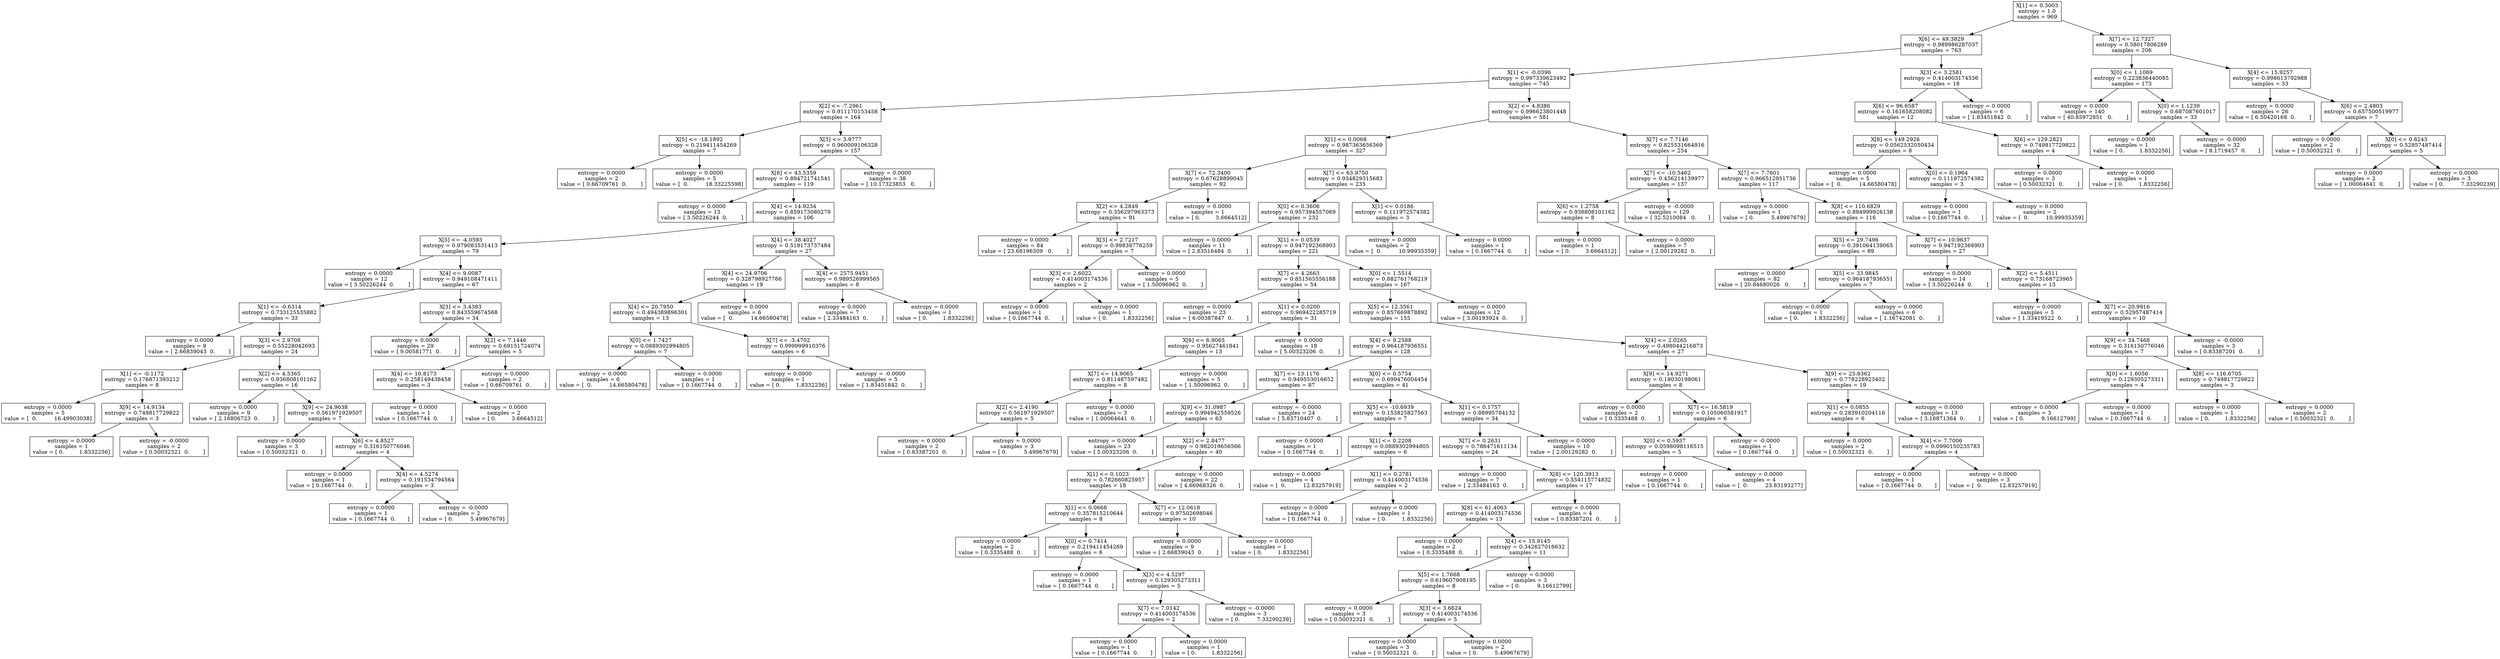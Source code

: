 digraph Tree {
0 [label="X[1] <= 0.3003\nentropy = 1.0\nsamples = 969", shape="box"] ;
1 [label="X[6] <= 49.3829\nentropy = 0.989986287037\nsamples = 763", shape="box"] ;
0 -> 1 ;
2 [label="X[1] <= -0.0396\nentropy = 0.997339623492\nsamples = 745", shape="box"] ;
1 -> 2 ;
3 [label="X[2] <= -7.2961\nentropy = 0.911170153458\nsamples = 164", shape="box"] ;
2 -> 3 ;
4 [label="X[5] <= -18.1892\nentropy = 0.219411454269\nsamples = 7", shape="box"] ;
3 -> 4 ;
5 [label="entropy = 0.0000\nsamples = 2\nvalue = [ 0.66709761  0.        ]", shape="box"] ;
4 -> 5 ;
6 [label="entropy = 0.0000\nsamples = 5\nvalue = [  0.          18.33225598]", shape="box"] ;
4 -> 6 ;
7 [label="X[3] <= 3.9777\nentropy = 0.960009106328\nsamples = 157", shape="box"] ;
3 -> 7 ;
8 [label="X[8] <= 43.5359\nentropy = 0.894721741541\nsamples = 119", shape="box"] ;
7 -> 8 ;
9 [label="entropy = 0.0000\nsamples = 13\nvalue = [ 3.50226244  0.        ]", shape="box"] ;
8 -> 9 ;
10 [label="X[4] <= 14.9234\nentropy = 0.859173080279\nsamples = 106", shape="box"] ;
8 -> 10 ;
11 [label="X[5] <= -4.0593\nentropy = 0.979083531413\nsamples = 79", shape="box"] ;
10 -> 11 ;
12 [label="entropy = 0.0000\nsamples = 12\nvalue = [ 3.50226244  0.        ]", shape="box"] ;
11 -> 12 ;
13 [label="X[4] <= 9.0087\nentropy = 0.949108471411\nsamples = 67", shape="box"] ;
11 -> 13 ;
14 [label="X[1] <= -0.6314\nentropy = 0.733125535882\nsamples = 33", shape="box"] ;
13 -> 14 ;
15 [label="entropy = 0.0000\nsamples = 9\nvalue = [ 2.66839043  0.        ]", shape="box"] ;
14 -> 15 ;
16 [label="X[3] <= 2.9708\nentropy = 0.55228042693\nsamples = 24", shape="box"] ;
14 -> 16 ;
17 [label="X[1] <= -0.1172\nentropy = 0.176871393212\nsamples = 8", shape="box"] ;
16 -> 17 ;
18 [label="entropy = 0.0000\nsamples = 5\nvalue = [  0.          16.49903038]", shape="box"] ;
17 -> 18 ;
19 [label="X[9] <= 14.9134\nentropy = 0.749817729822\nsamples = 3", shape="box"] ;
17 -> 19 ;
20 [label="entropy = 0.0000\nsamples = 1\nvalue = [ 0.         1.8332256]", shape="box"] ;
19 -> 20 ;
21 [label="entropy = -0.0000\nsamples = 2\nvalue = [ 0.50032321  0.        ]", shape="box"] ;
19 -> 21 ;
22 [label="X[2] <= 4.5365\nentropy = 0.936808101162\nsamples = 16", shape="box"] ;
16 -> 22 ;
23 [label="entropy = 0.0000\nsamples = 9\nvalue = [ 2.16806723  0.        ]", shape="box"] ;
22 -> 23 ;
24 [label="X[9] <= 24.9638\nentropy = 0.561971929507\nsamples = 7", shape="box"] ;
22 -> 24 ;
25 [label="entropy = 0.0000\nsamples = 3\nvalue = [ 0.50032321  0.        ]", shape="box"] ;
24 -> 25 ;
26 [label="X[6] <= 4.8527\nentropy = 0.316150776046\nsamples = 4", shape="box"] ;
24 -> 26 ;
27 [label="entropy = 0.0000\nsamples = 1\nvalue = [ 0.1667744  0.       ]", shape="box"] ;
26 -> 27 ;
28 [label="X[4] <= 4.5274\nentropy = 0.191534794564\nsamples = 3", shape="box"] ;
26 -> 28 ;
29 [label="entropy = 0.0000\nsamples = 1\nvalue = [ 0.1667744  0.       ]", shape="box"] ;
28 -> 29 ;
30 [label="entropy = -0.0000\nsamples = 2\nvalue = [ 0.          5.49967679]", shape="box"] ;
28 -> 30 ;
31 [label="X[3] <= 3.4383\nentropy = 0.843559674568\nsamples = 34", shape="box"] ;
13 -> 31 ;
32 [label="entropy = 0.0000\nsamples = 29\nvalue = [ 9.00581771  0.        ]", shape="box"] ;
31 -> 32 ;
33 [label="X[2] <= 7.1446\nentropy = 0.69151724074\nsamples = 5", shape="box"] ;
31 -> 33 ;
34 [label="X[4] <= 10.8173\nentropy = 0.258149438458\nsamples = 3", shape="box"] ;
33 -> 34 ;
35 [label="entropy = 0.0000\nsamples = 1\nvalue = [ 0.1667744  0.       ]", shape="box"] ;
34 -> 35 ;
36 [label="entropy = 0.0000\nsamples = 2\nvalue = [ 0.         3.6664512]", shape="box"] ;
34 -> 36 ;
37 [label="entropy = 0.0000\nsamples = 2\nvalue = [ 0.66709761  0.        ]", shape="box"] ;
33 -> 37 ;
38 [label="X[4] <= 38.4027\nentropy = 0.518173737484\nsamples = 27", shape="box"] ;
10 -> 38 ;
39 [label="X[4] <= 24.9706\nentropy = 0.328798927766\nsamples = 19", shape="box"] ;
38 -> 39 ;
40 [label="X[4] <= 20.7950\nentropy = 0.494389896301\nsamples = 13", shape="box"] ;
39 -> 40 ;
41 [label="X[0] <= 1.7427\nentropy = 0.0889302994805\nsamples = 7", shape="box"] ;
40 -> 41 ;
42 [label="entropy = 0.0000\nsamples = 6\nvalue = [  0.          14.66580478]", shape="box"] ;
41 -> 42 ;
43 [label="entropy = 0.0000\nsamples = 1\nvalue = [ 0.1667744  0.       ]", shape="box"] ;
41 -> 43 ;
44 [label="X[7] <= -3.4702\nentropy = 0.999999910376\nsamples = 6", shape="box"] ;
40 -> 44 ;
45 [label="entropy = 0.0000\nsamples = 1\nvalue = [ 0.         1.8332256]", shape="box"] ;
44 -> 45 ;
46 [label="entropy = -0.0000\nsamples = 5\nvalue = [ 1.83451842  0.        ]", shape="box"] ;
44 -> 46 ;
47 [label="entropy = 0.0000\nsamples = 6\nvalue = [  0.          14.66580478]", shape="box"] ;
39 -> 47 ;
48 [label="X[4] <= 2575.9451\nentropy = 0.989526999565\nsamples = 8", shape="box"] ;
38 -> 48 ;
49 [label="entropy = 0.0000\nsamples = 7\nvalue = [ 2.33484163  0.        ]", shape="box"] ;
48 -> 49 ;
50 [label="entropy = 0.0000\nsamples = 1\nvalue = [ 0.         1.8332256]", shape="box"] ;
48 -> 50 ;
51 [label="entropy = 0.0000\nsamples = 38\nvalue = [ 10.17323853   0.        ]", shape="box"] ;
7 -> 51 ;
52 [label="X[2] <= 4.8386\nentropy = 0.996623801448\nsamples = 581", shape="box"] ;
2 -> 52 ;
53 [label="X[1] <= 0.0068\nentropy = 0.987363656369\nsamples = 327", shape="box"] ;
52 -> 53 ;
54 [label="X[7] <= 72.3400\nentropy = 0.67628899045\nsamples = 92", shape="box"] ;
53 -> 54 ;
55 [label="X[2] <= 4.2849\nentropy = 0.356297963373\nsamples = 91", shape="box"] ;
54 -> 55 ;
56 [label="entropy = 0.0000\nsamples = 84\nvalue = [ 23.68196509   0.        ]", shape="box"] ;
55 -> 56 ;
57 [label="X[3] <= 2.7217\nentropy = 0.99838776259\nsamples = 7", shape="box"] ;
55 -> 57 ;
58 [label="X[3] <= 2.6022\nentropy = 0.414003174536\nsamples = 2", shape="box"] ;
57 -> 58 ;
59 [label="entropy = 0.0000\nsamples = 1\nvalue = [ 0.1667744  0.       ]", shape="box"] ;
58 -> 59 ;
60 [label="entropy = 0.0000\nsamples = 1\nvalue = [ 0.         1.8332256]", shape="box"] ;
58 -> 60 ;
61 [label="entropy = 0.0000\nsamples = 5\nvalue = [ 1.50096962  0.        ]", shape="box"] ;
57 -> 61 ;
62 [label="entropy = 0.0000\nsamples = 1\nvalue = [ 0.         3.6664512]", shape="box"] ;
54 -> 62 ;
63 [label="X[7] <= 63.9750\nentropy = 0.934829315683\nsamples = 235", shape="box"] ;
53 -> 63 ;
64 [label="X[0] <= 0.3606\nentropy = 0.957394557069\nsamples = 232", shape="box"] ;
63 -> 64 ;
65 [label="entropy = 0.0000\nsamples = 11\nvalue = [ 2.83516484  0.        ]", shape="box"] ;
64 -> 65 ;
66 [label="X[1] <= 0.0539\nentropy = 0.947192368903\nsamples = 221", shape="box"] ;
64 -> 66 ;
67 [label="X[7] <= 4.2663\nentropy = 0.851565556188\nsamples = 54", shape="box"] ;
66 -> 67 ;
68 [label="entropy = 0.0000\nsamples = 23\nvalue = [ 6.00387847  0.        ]", shape="box"] ;
67 -> 68 ;
69 [label="X[1] <= 0.0200\nentropy = 0.969422285719\nsamples = 31", shape="box"] ;
67 -> 69 ;
70 [label="X[6] <= 6.9065\nentropy = 0.95627461841\nsamples = 13", shape="box"] ;
69 -> 70 ;
71 [label="X[7] <= 14.9065\nentropy = 0.811487597482\nsamples = 8", shape="box"] ;
70 -> 71 ;
72 [label="X[2] <= 2.4190\nentropy = 0.561971929507\nsamples = 5", shape="box"] ;
71 -> 72 ;
73 [label="entropy = 0.0000\nsamples = 2\nvalue = [ 0.83387201  0.        ]", shape="box"] ;
72 -> 73 ;
74 [label="entropy = 0.0000\nsamples = 3\nvalue = [ 0.          5.49967679]", shape="box"] ;
72 -> 74 ;
75 [label="entropy = 0.0000\nsamples = 3\nvalue = [ 1.00064641  0.        ]", shape="box"] ;
71 -> 75 ;
76 [label="entropy = 0.0000\nsamples = 5\nvalue = [ 1.50096962  0.        ]", shape="box"] ;
70 -> 76 ;
77 [label="entropy = 0.0000\nsamples = 18\nvalue = [ 5.00323206  0.        ]", shape="box"] ;
69 -> 77 ;
78 [label="X[0] <= 1.5514\nentropy = 0.882761768219\nsamples = 167", shape="box"] ;
66 -> 78 ;
79 [label="X[5] <= 12.3561\nentropy = 0.857669878892\nsamples = 155", shape="box"] ;
78 -> 79 ;
80 [label="X[4] <= 9.2588\nentropy = 0.964187936551\nsamples = 128", shape="box"] ;
79 -> 80 ;
81 [label="X[7] <= 13.1176\nentropy = 0.949553016652\nsamples = 87", shape="box"] ;
80 -> 81 ;
82 [label="X[9] <= 31.0987\nentropy = 0.994942559526\nsamples = 63", shape="box"] ;
81 -> 82 ;
83 [label="entropy = 0.0000\nsamples = 23\nvalue = [ 5.00323206  0.        ]", shape="box"] ;
82 -> 83 ;
84 [label="X[2] <= 2.8477\nentropy = 0.982019656566\nsamples = 40", shape="box"] ;
82 -> 84 ;
85 [label="X[1] <= 0.1023\nentropy = 0.782660825957\nsamples = 18", shape="box"] ;
84 -> 85 ;
86 [label="X[1] <= 0.0668\nentropy = 0.357815210644\nsamples = 8", shape="box"] ;
85 -> 86 ;
87 [label="entropy = 0.0000\nsamples = 2\nvalue = [ 0.3335488  0.       ]", shape="box"] ;
86 -> 87 ;
88 [label="X[0] <= 0.7414\nentropy = 0.219411454269\nsamples = 6", shape="box"] ;
86 -> 88 ;
89 [label="entropy = 0.0000\nsamples = 1\nvalue = [ 0.1667744  0.       ]", shape="box"] ;
88 -> 89 ;
90 [label="X[3] <= 4.5297\nentropy = 0.129305273311\nsamples = 5", shape="box"] ;
88 -> 90 ;
91 [label="X[7] <= 7.0142\nentropy = 0.414003174536\nsamples = 2", shape="box"] ;
90 -> 91 ;
92 [label="entropy = 0.0000\nsamples = 1\nvalue = [ 0.1667744  0.       ]", shape="box"] ;
91 -> 92 ;
93 [label="entropy = 0.0000\nsamples = 1\nvalue = [ 0.         1.8332256]", shape="box"] ;
91 -> 93 ;
94 [label="entropy = -0.0000\nsamples = 3\nvalue = [ 0.          7.33290239]", shape="box"] ;
90 -> 94 ;
95 [label="X[7] <= 12.0618\nentropy = 0.97502698046\nsamples = 10", shape="box"] ;
85 -> 95 ;
96 [label="entropy = 0.0000\nsamples = 9\nvalue = [ 2.66839043  0.        ]", shape="box"] ;
95 -> 96 ;
97 [label="entropy = 0.0000\nsamples = 1\nvalue = [ 0.         1.8332256]", shape="box"] ;
95 -> 97 ;
98 [label="entropy = 0.0000\nsamples = 22\nvalue = [ 4.66968326  0.        ]", shape="box"] ;
84 -> 98 ;
99 [label="entropy = -0.0000\nsamples = 24\nvalue = [ 5.83710407  0.        ]", shape="box"] ;
81 -> 99 ;
100 [label="X[0] <= 0.5754\nentropy = 0.699476004454\nsamples = 41", shape="box"] ;
80 -> 100 ;
101 [label="X[5] <= -10.6939\nentropy = 0.153825827563\nsamples = 7", shape="box"] ;
100 -> 101 ;
102 [label="entropy = 0.0000\nsamples = 1\nvalue = [ 0.1667744  0.       ]", shape="box"] ;
101 -> 102 ;
103 [label="X[1] <= 0.2208\nentropy = 0.0889302994805\nsamples = 6", shape="box"] ;
101 -> 103 ;
104 [label="entropy = 0.0000\nsamples = 4\nvalue = [  0.          12.83257919]", shape="box"] ;
103 -> 104 ;
105 [label="X[1] <= 0.2781\nentropy = 0.414003174536\nsamples = 2", shape="box"] ;
103 -> 105 ;
106 [label="entropy = 0.0000\nsamples = 1\nvalue = [ 0.1667744  0.       ]", shape="box"] ;
105 -> 106 ;
107 [label="entropy = 0.0000\nsamples = 1\nvalue = [ 0.         1.8332256]", shape="box"] ;
105 -> 107 ;
108 [label="X[1] <= 0.1757\nentropy = 0.88995784132\nsamples = 34", shape="box"] ;
100 -> 108 ;
109 [label="X[7] <= 0.2631\nentropy = 0.786471611134\nsamples = 24", shape="box"] ;
108 -> 109 ;
110 [label="entropy = 0.0000\nsamples = 7\nvalue = [ 2.33484163  0.        ]", shape="box"] ;
109 -> 110 ;
111 [label="X[8] <= 120.3913\nentropy = 0.554115774832\nsamples = 17", shape="box"] ;
109 -> 111 ;
112 [label="X[8] <= 61.4063\nentropy = 0.414003174536\nsamples = 13", shape="box"] ;
111 -> 112 ;
113 [label="entropy = 0.0000\nsamples = 2\nvalue = [ 0.3335488  0.       ]", shape="box"] ;
112 -> 113 ;
114 [label="X[4] <= 15.9145\nentropy = 0.342627016632\nsamples = 11", shape="box"] ;
112 -> 114 ;
115 [label="X[5] <= 1.7668\nentropy = 0.619607908195\nsamples = 8", shape="box"] ;
114 -> 115 ;
116 [label="entropy = 0.0000\nsamples = 3\nvalue = [ 0.50032321  0.        ]", shape="box"] ;
115 -> 116 ;
117 [label="X[3] <= 3.6624\nentropy = 0.414003174536\nsamples = 5", shape="box"] ;
115 -> 117 ;
118 [label="entropy = 0.0000\nsamples = 3\nvalue = [ 0.50032321  0.        ]", shape="box"] ;
117 -> 118 ;
119 [label="entropy = 0.0000\nsamples = 2\nvalue = [ 0.          5.49967679]", shape="box"] ;
117 -> 119 ;
120 [label="entropy = 0.0000\nsamples = 3\nvalue = [ 0.          9.16612799]", shape="box"] ;
114 -> 120 ;
121 [label="entropy = 0.0000\nsamples = 4\nvalue = [ 0.83387201  0.        ]", shape="box"] ;
111 -> 121 ;
122 [label="entropy = 0.0000\nsamples = 10\nvalue = [ 2.00129282  0.        ]", shape="box"] ;
108 -> 122 ;
123 [label="X[4] <= 2.0265\nentropy = 0.498044216873\nsamples = 27", shape="box"] ;
79 -> 123 ;
124 [label="X[9] <= 14.9271\nentropy = 0.18030198061\nsamples = 8", shape="box"] ;
123 -> 124 ;
125 [label="entropy = 0.0000\nsamples = 2\nvalue = [ 0.3335488  0.       ]", shape="box"] ;
124 -> 125 ;
126 [label="X[7] <= 16.5819\nentropy = 0.105060581917\nsamples = 6", shape="box"] ;
124 -> 126 ;
127 [label="X[0] <= 0.5937\nentropy = 0.0598098116515\nsamples = 5", shape="box"] ;
126 -> 127 ;
128 [label="entropy = 0.0000\nsamples = 1\nvalue = [ 0.1667744  0.       ]", shape="box"] ;
127 -> 128 ;
129 [label="entropy = 0.0000\nsamples = 4\nvalue = [  0.          23.83193277]", shape="box"] ;
127 -> 129 ;
130 [label="entropy = -0.0000\nsamples = 1\nvalue = [ 0.1667744  0.       ]", shape="box"] ;
126 -> 130 ;
131 [label="X[9] <= 25.6362\nentropy = 0.778228923402\nsamples = 19", shape="box"] ;
123 -> 131 ;
132 [label="X[1] <= 0.0855\nentropy = 0.283910204116\nsamples = 6", shape="box"] ;
131 -> 132 ;
133 [label="entropy = 0.0000\nsamples = 2\nvalue = [ 0.50032321  0.        ]", shape="box"] ;
132 -> 133 ;
134 [label="X[4] <= 7.7006\nentropy = 0.0990150235783\nsamples = 4", shape="box"] ;
132 -> 134 ;
135 [label="entropy = 0.0000\nsamples = 1\nvalue = [ 0.1667744  0.       ]", shape="box"] ;
134 -> 135 ;
136 [label="entropy = 0.0000\nsamples = 3\nvalue = [  0.          12.83257919]", shape="box"] ;
134 -> 136 ;
137 [label="entropy = 0.0000\nsamples = 13\nvalue = [ 3.16871364  0.        ]", shape="box"] ;
131 -> 137 ;
138 [label="entropy = 0.0000\nsamples = 12\nvalue = [ 3.00193924  0.        ]", shape="box"] ;
78 -> 138 ;
139 [label="X[1] <= 0.0186\nentropy = 0.111972574382\nsamples = 3", shape="box"] ;
63 -> 139 ;
140 [label="entropy = 0.0000\nsamples = 2\nvalue = [  0.          10.99935359]", shape="box"] ;
139 -> 140 ;
141 [label="entropy = 0.0000\nsamples = 1\nvalue = [ 0.1667744  0.       ]", shape="box"] ;
139 -> 141 ;
142 [label="X[7] <= 7.7146\nentropy = 0.825531664916\nsamples = 254", shape="box"] ;
52 -> 142 ;
143 [label="X[7] <= -10.5462\nentropy = 0.456214139977\nsamples = 137", shape="box"] ;
142 -> 143 ;
144 [label="X[6] <= 1.2758\nentropy = 0.936808101162\nsamples = 8", shape="box"] ;
143 -> 144 ;
145 [label="entropy = 0.0000\nsamples = 1\nvalue = [ 0.         3.6664512]", shape="box"] ;
144 -> 145 ;
146 [label="entropy = 0.0000\nsamples = 7\nvalue = [ 2.00129282  0.        ]", shape="box"] ;
144 -> 146 ;
147 [label="entropy = -0.0000\nsamples = 129\nvalue = [ 32.5210084   0.       ]", shape="box"] ;
143 -> 147 ;
148 [label="X[7] <= 7.7601\nentropy = 0.966512951736\nsamples = 117", shape="box"] ;
142 -> 148 ;
149 [label="entropy = 0.0000\nsamples = 1\nvalue = [ 0.          5.49967679]", shape="box"] ;
148 -> 149 ;
150 [label="X[8] <= 110.6829\nentropy = 0.894999926138\nsamples = 116", shape="box"] ;
148 -> 150 ;
151 [label="X[5] <= 29.7496\nentropy = 0.391064139065\nsamples = 89", shape="box"] ;
150 -> 151 ;
152 [label="entropy = 0.0000\nsamples = 82\nvalue = [ 20.84680026   0.        ]", shape="box"] ;
151 -> 152 ;
153 [label="X[5] <= 33.9845\nentropy = 0.964187936551\nsamples = 7", shape="box"] ;
151 -> 153 ;
154 [label="entropy = 0.0000\nsamples = 1\nvalue = [ 0.         1.8332256]", shape="box"] ;
153 -> 154 ;
155 [label="entropy = 0.0000\nsamples = 6\nvalue = [ 1.16742081  0.        ]", shape="box"] ;
153 -> 155 ;
156 [label="X[7] <= 10.9637\nentropy = 0.947192368903\nsamples = 27", shape="box"] ;
150 -> 156 ;
157 [label="entropy = 0.0000\nsamples = 14\nvalue = [ 3.50226244  0.        ]", shape="box"] ;
156 -> 157 ;
158 [label="X[2] <= 5.4511\nentropy = 0.73168723965\nsamples = 13", shape="box"] ;
156 -> 158 ;
159 [label="entropy = 0.0000\nsamples = 3\nvalue = [ 1.33419522  0.        ]", shape="box"] ;
158 -> 159 ;
160 [label="X[7] <= 20.9916\nentropy = 0.52957487414\nsamples = 10", shape="box"] ;
158 -> 160 ;
161 [label="X[9] <= 34.7468\nentropy = 0.316150776046\nsamples = 7", shape="box"] ;
160 -> 161 ;
162 [label="X[0] <= 1.6056\nentropy = 0.129305273311\nsamples = 4", shape="box"] ;
161 -> 162 ;
163 [label="entropy = 0.0000\nsamples = 3\nvalue = [ 0.          9.16612799]", shape="box"] ;
162 -> 163 ;
164 [label="entropy = 0.0000\nsamples = 1\nvalue = [ 0.1667744  0.       ]", shape="box"] ;
162 -> 164 ;
165 [label="X[8] <= 116.6705\nentropy = 0.749817729822\nsamples = 3", shape="box"] ;
161 -> 165 ;
166 [label="entropy = 0.0000\nsamples = 1\nvalue = [ 0.         1.8332256]", shape="box"] ;
165 -> 166 ;
167 [label="entropy = 0.0000\nsamples = 2\nvalue = [ 0.50032321  0.        ]", shape="box"] ;
165 -> 167 ;
168 [label="entropy = -0.0000\nsamples = 3\nvalue = [ 0.83387201  0.        ]", shape="box"] ;
160 -> 168 ;
169 [label="X[3] <= 3.2581\nentropy = 0.414003174536\nsamples = 18", shape="box"] ;
1 -> 169 ;
170 [label="X[6] <= 96.6587\nentropy = 0.161658208082\nsamples = 12", shape="box"] ;
169 -> 170 ;
171 [label="X[8] <= 149.2926\nentropy = 0.0562532050434\nsamples = 8", shape="box"] ;
170 -> 171 ;
172 [label="entropy = 0.0000\nsamples = 5\nvalue = [  0.          14.66580478]", shape="box"] ;
171 -> 172 ;
173 [label="X[0] <= 0.1964\nentropy = 0.111972574382\nsamples = 3", shape="box"] ;
171 -> 173 ;
174 [label="entropy = 0.0000\nsamples = 1\nvalue = [ 0.1667744  0.       ]", shape="box"] ;
173 -> 174 ;
175 [label="entropy = 0.0000\nsamples = 2\nvalue = [  0.          10.99935359]", shape="box"] ;
173 -> 175 ;
176 [label="X[6] <= 129.2821\nentropy = 0.749817729822\nsamples = 4", shape="box"] ;
170 -> 176 ;
177 [label="entropy = 0.0000\nsamples = 3\nvalue = [ 0.50032321  0.        ]", shape="box"] ;
176 -> 177 ;
178 [label="entropy = 0.0000\nsamples = 1\nvalue = [ 0.         1.8332256]", shape="box"] ;
176 -> 178 ;
179 [label="entropy = 0.0000\nsamples = 6\nvalue = [ 1.83451842  0.        ]", shape="box"] ;
169 -> 179 ;
180 [label="X[7] <= 12.7327\nentropy = 0.58017806289\nsamples = 206", shape="box"] ;
0 -> 180 ;
181 [label="X[0] <= 1.1069\nentropy = 0.223836440085\nsamples = 173", shape="box"] ;
180 -> 181 ;
182 [label="entropy = 0.0000\nsamples = 140\nvalue = [ 40.85972851   0.        ]", shape="box"] ;
181 -> 182 ;
183 [label="X[0] <= 1.1239\nentropy = 0.687087601017\nsamples = 33", shape="box"] ;
181 -> 183 ;
184 [label="entropy = 0.0000\nsamples = 1\nvalue = [ 0.         1.8332256]", shape="box"] ;
183 -> 184 ;
185 [label="entropy = -0.0000\nsamples = 32\nvalue = [ 8.1719457  0.       ]", shape="box"] ;
183 -> 185 ;
186 [label="X[4] <= 15.9257\nentropy = 0.998613792988\nsamples = 33", shape="box"] ;
180 -> 186 ;
187 [label="entropy = 0.0000\nsamples = 26\nvalue = [ 6.50420168  0.        ]", shape="box"] ;
186 -> 187 ;
188 [label="X[6] <= 2.4803\nentropy = 0.657500519977\nsamples = 7", shape="box"] ;
186 -> 188 ;
189 [label="entropy = 0.0000\nsamples = 2\nvalue = [ 0.50032321  0.        ]", shape="box"] ;
188 -> 189 ;
190 [label="X[0] <= 0.8243\nentropy = 0.52957487414\nsamples = 5", shape="box"] ;
188 -> 190 ;
191 [label="entropy = 0.0000\nsamples = 2\nvalue = [ 1.00064641  0.        ]", shape="box"] ;
190 -> 191 ;
192 [label="entropy = 0.0000\nsamples = 3\nvalue = [ 0.          7.33290239]", shape="box"] ;
190 -> 192 ;
}